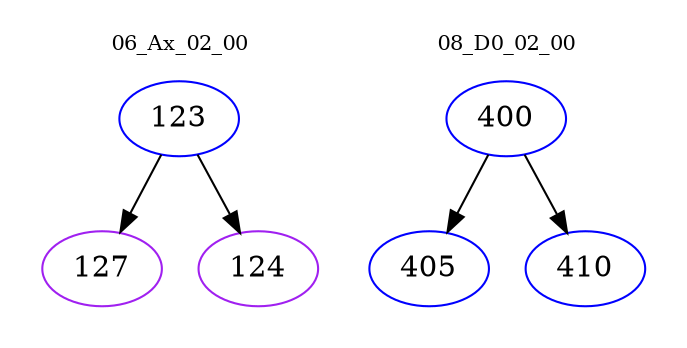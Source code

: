 digraph{
subgraph cluster_0 {
color = white
label = "06_Ax_02_00";
fontsize=10;
T0_123 [label="123", color="blue"]
T0_123 -> T0_127 [color="black"]
T0_127 [label="127", color="purple"]
T0_123 -> T0_124 [color="black"]
T0_124 [label="124", color="purple"]
}
subgraph cluster_1 {
color = white
label = "08_D0_02_00";
fontsize=10;
T1_400 [label="400", color="blue"]
T1_400 -> T1_405 [color="black"]
T1_405 [label="405", color="blue"]
T1_400 -> T1_410 [color="black"]
T1_410 [label="410", color="blue"]
}
}
